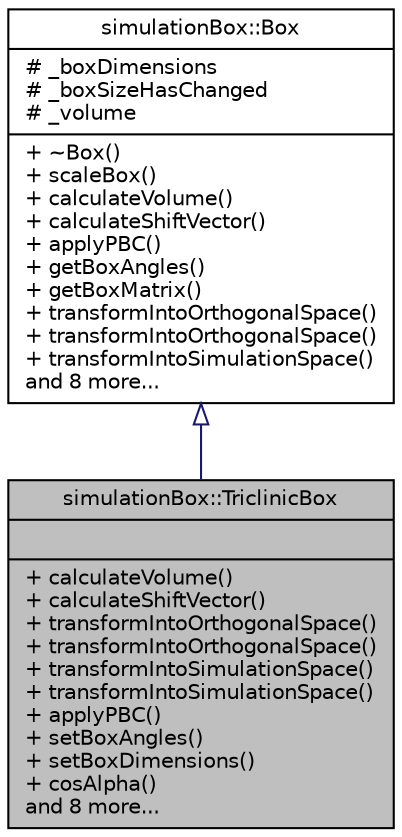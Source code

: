 digraph "simulationBox::TriclinicBox"
{
 // LATEX_PDF_SIZE
  edge [fontname="Helvetica",fontsize="10",labelfontname="Helvetica",labelfontsize="10"];
  node [fontname="Helvetica",fontsize="10",shape=record];
  Node1 [label="{simulationBox::TriclinicBox\n||+ calculateVolume()\l+ calculateShiftVector()\l+ transformIntoOrthogonalSpace()\l+ transformIntoOrthogonalSpace()\l+ transformIntoSimulationSpace()\l+ transformIntoSimulationSpace()\l+ applyPBC()\l+ setBoxAngles()\l+ setBoxDimensions()\l+ cosAlpha()\land 8 more...\l}",height=0.2,width=0.4,color="black", fillcolor="grey75", style="filled", fontcolor="black",tooltip="This class represents the unit cell of a triclinic box."];
  Node2 -> Node1 [dir="back",color="midnightblue",fontsize="10",style="solid",arrowtail="onormal",fontname="Helvetica"];
  Node2 [label="{simulationBox::Box\n|# _boxDimensions\l# _boxSizeHasChanged\l# _volume\l|+ ~Box()\l+ scaleBox()\l+ calculateVolume()\l+ calculateShiftVector()\l+ applyPBC()\l+ getBoxAngles()\l+ getBoxMatrix()\l+ transformIntoOrthogonalSpace()\l+ transformIntoOrthogonalSpace()\l+ transformIntoSimulationSpace()\land 8 more...\l}",height=0.2,width=0.4,color="black", fillcolor="white", style="filled",URL="$classsimulationBox_1_1Box.html",tooltip="This class represents the unit cell of a general triclinic box."];
}
